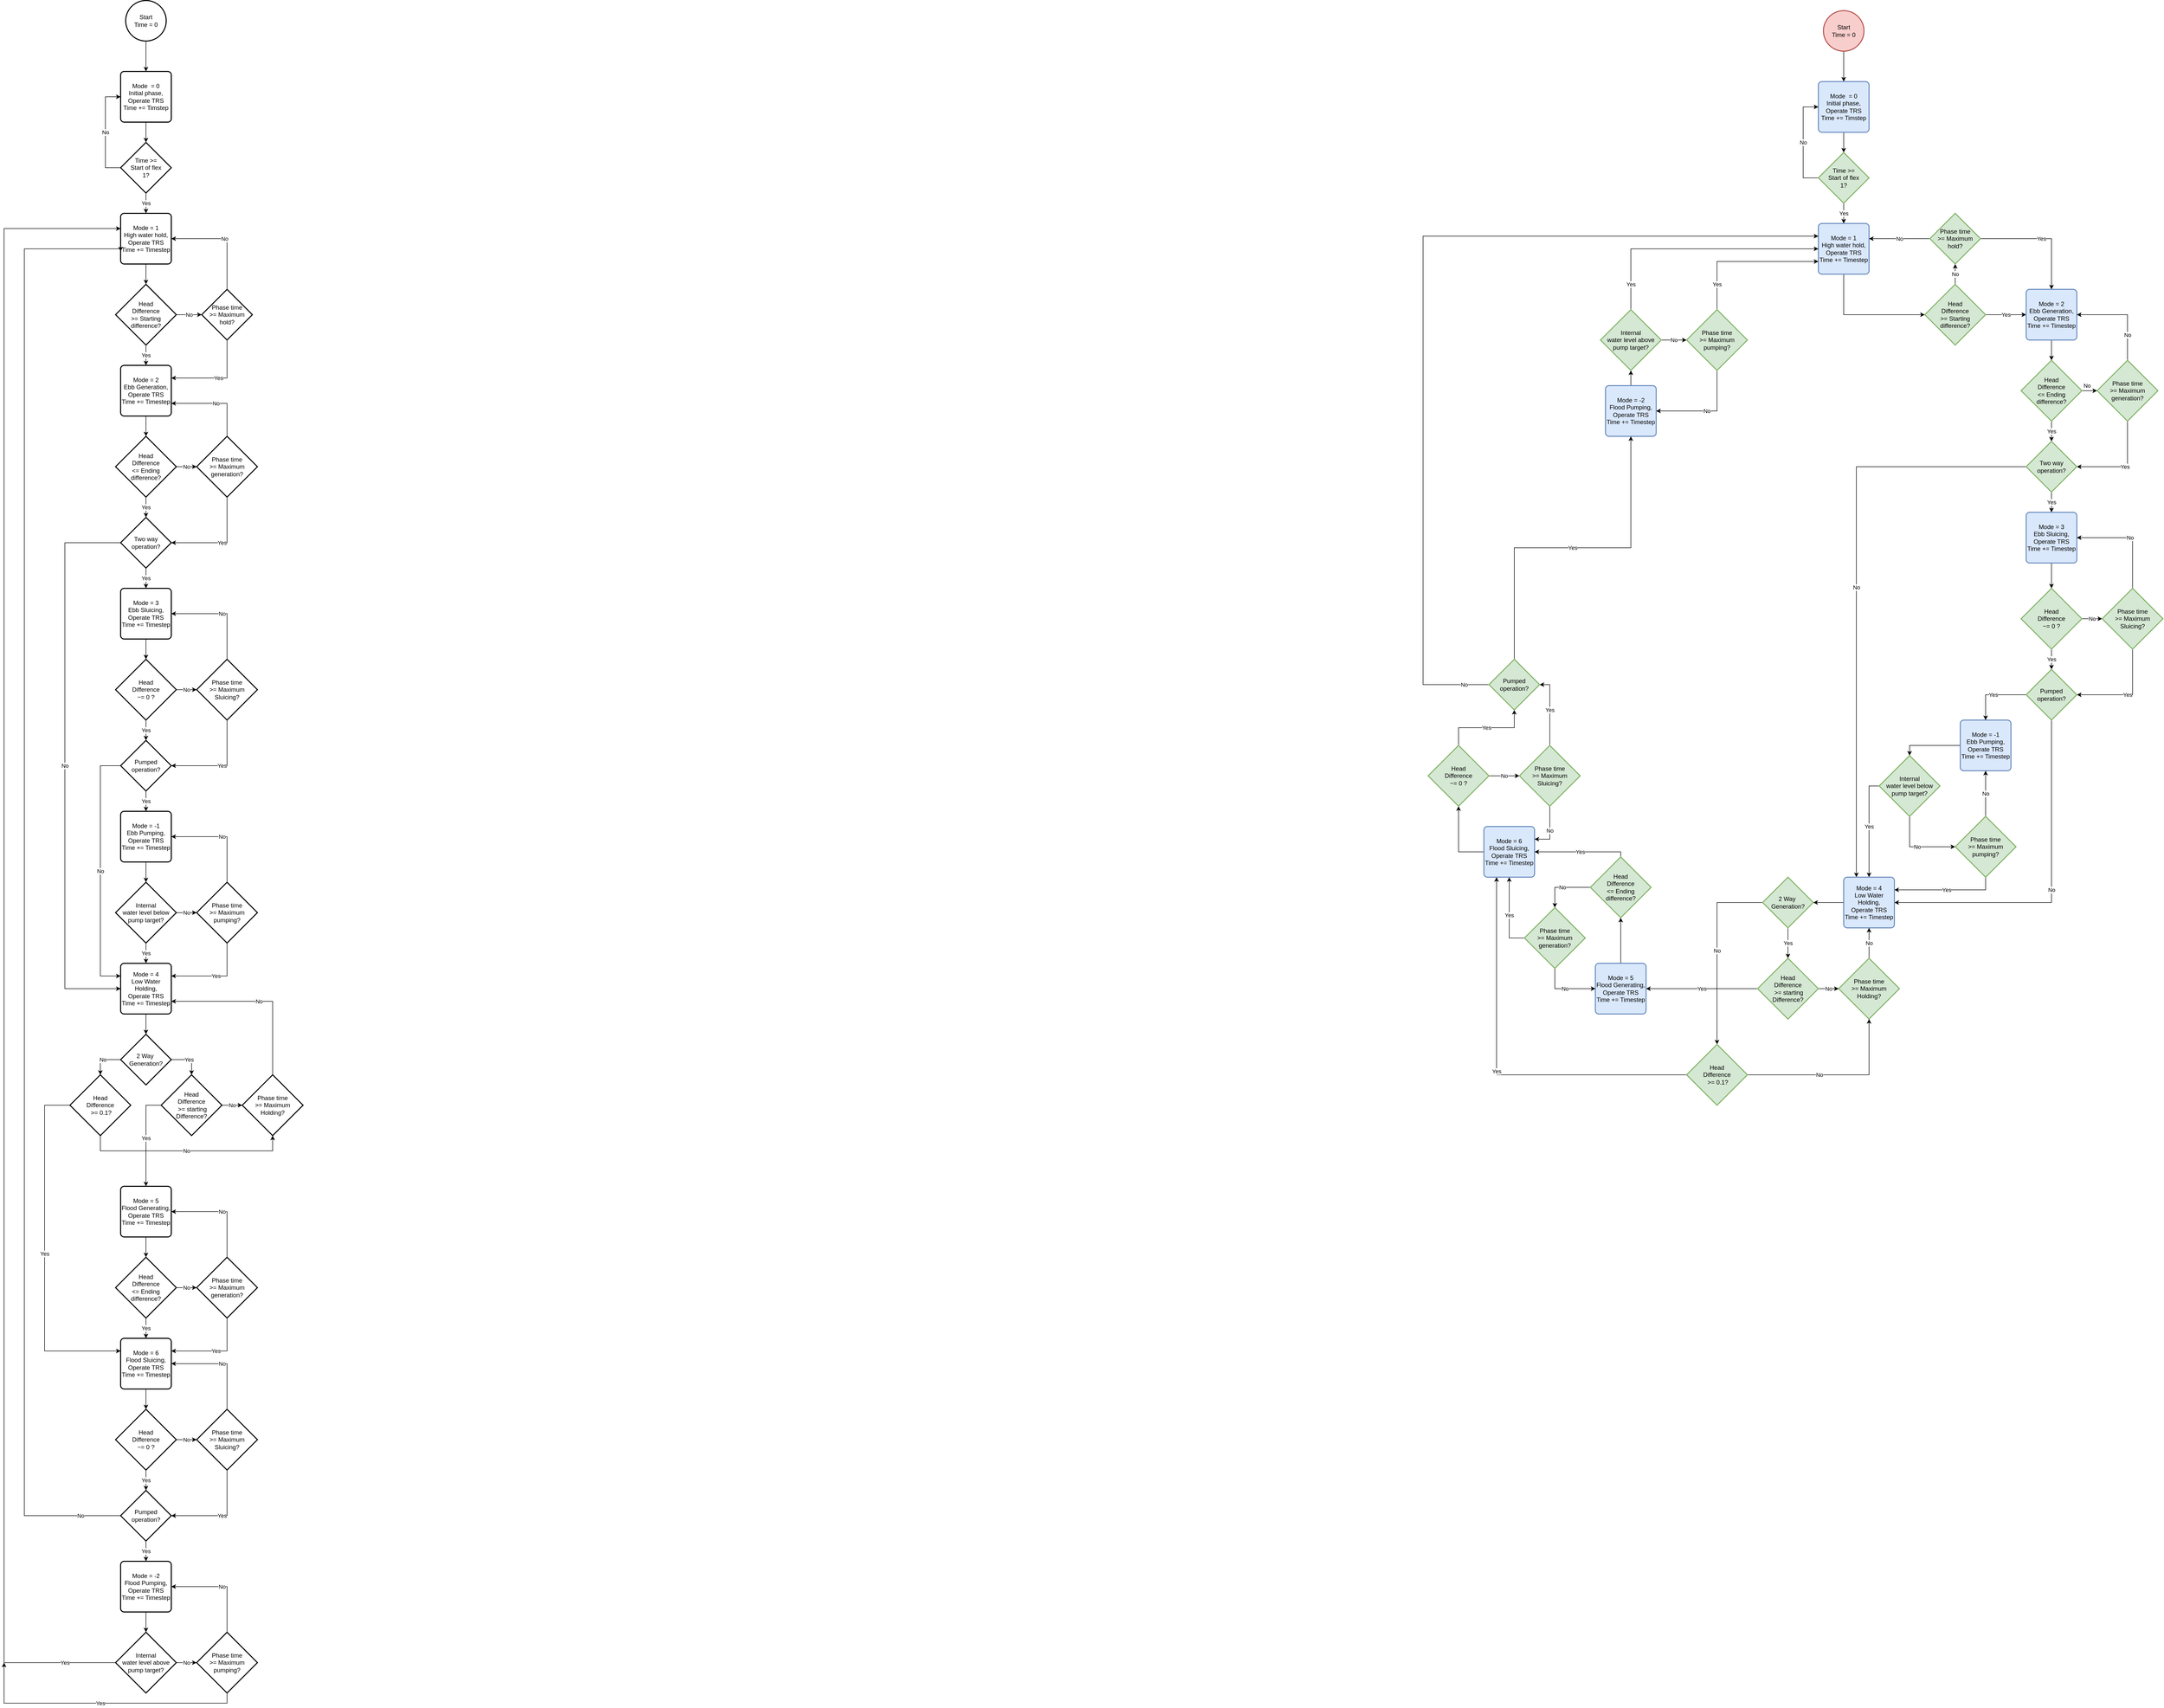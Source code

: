 <mxfile version="19.0.3" type="device" pages="3"><diagram id="mEO51y7JeAoTRT1dAeu5" name="New-Mode"><mxGraphModel dx="5140" dy="2883" grid="1" gridSize="10" guides="1" tooltips="1" connect="1" arrows="1" fold="1" page="0" pageScale="1" pageWidth="827" pageHeight="1169" math="0" shadow="0"><root><mxCell id="0"/><mxCell id="1" parent="0"/><mxCell id="yr-jwQmL11mwiMGbBW-B-3" style="edgeStyle=orthogonalEdgeStyle;rounded=0;orthogonalLoop=1;jettySize=auto;html=1;entryX=0.5;entryY=0;entryDx=0;entryDy=0;" parent="1" source="yr-jwQmL11mwiMGbBW-B-1" target="yr-jwQmL11mwiMGbBW-B-2" edge="1"><mxGeometry relative="1" as="geometry"/></mxCell><mxCell id="yr-jwQmL11mwiMGbBW-B-1" value="Start&lt;br&gt;Time = 0" style="strokeWidth=2;html=1;shape=mxgraph.flowchart.start_2;whiteSpace=wrap;" parent="1" vertex="1"><mxGeometry x="120" y="40" width="80" height="80" as="geometry"/></mxCell><mxCell id="yr-jwQmL11mwiMGbBW-B-5" style="edgeStyle=orthogonalEdgeStyle;rounded=0;orthogonalLoop=1;jettySize=auto;html=1;" parent="1" source="yr-jwQmL11mwiMGbBW-B-2" target="yr-jwQmL11mwiMGbBW-B-4" edge="1"><mxGeometry relative="1" as="geometry"/></mxCell><mxCell id="yr-jwQmL11mwiMGbBW-B-2" value="Mode &amp;nbsp;= 0&lt;br&gt;Initial phase,&lt;br&gt;Operate TRS&lt;br&gt;Time += Timstep" style="rounded=1;whiteSpace=wrap;html=1;absoluteArcSize=1;arcSize=14;strokeWidth=2;" parent="1" vertex="1"><mxGeometry x="110" y="180" width="100" height="100" as="geometry"/></mxCell><mxCell id="yr-jwQmL11mwiMGbBW-B-6" value="No" style="edgeStyle=orthogonalEdgeStyle;rounded=0;orthogonalLoop=1;jettySize=auto;html=1;exitX=0;exitY=0.5;exitDx=0;exitDy=0;exitPerimeter=0;entryX=0;entryY=0.5;entryDx=0;entryDy=0;" parent="1" source="yr-jwQmL11mwiMGbBW-B-4" target="yr-jwQmL11mwiMGbBW-B-2" edge="1"><mxGeometry relative="1" as="geometry"><Array as="points"><mxPoint x="80" y="370"/><mxPoint x="80" y="230"/></Array></mxGeometry></mxCell><mxCell id="yr-jwQmL11mwiMGbBW-B-8" value="Yes" style="edgeStyle=orthogonalEdgeStyle;rounded=0;orthogonalLoop=1;jettySize=auto;html=1;entryX=0.5;entryY=0;entryDx=0;entryDy=0;" parent="1" source="yr-jwQmL11mwiMGbBW-B-4" target="yr-jwQmL11mwiMGbBW-B-7" edge="1"><mxGeometry relative="1" as="geometry"/></mxCell><mxCell id="yr-jwQmL11mwiMGbBW-B-4" value="Time &amp;gt;=&lt;br&gt;Start of flex&lt;br&gt;1?" style="strokeWidth=2;html=1;shape=mxgraph.flowchart.decision;whiteSpace=wrap;" parent="1" vertex="1"><mxGeometry x="110" y="320" width="100" height="100" as="geometry"/></mxCell><mxCell id="yr-jwQmL11mwiMGbBW-B-11" style="edgeStyle=orthogonalEdgeStyle;rounded=0;orthogonalLoop=1;jettySize=auto;html=1;entryX=0.5;entryY=0;entryDx=0;entryDy=0;entryPerimeter=0;" parent="1" source="yr-jwQmL11mwiMGbBW-B-7" target="yr-jwQmL11mwiMGbBW-B-9" edge="1"><mxGeometry relative="1" as="geometry"/></mxCell><mxCell id="yr-jwQmL11mwiMGbBW-B-7" value="Mode = 1&lt;br&gt;High water hold,&lt;br&gt;Operate TRS&lt;br&gt;Time += Timestep" style="rounded=1;whiteSpace=wrap;html=1;absoluteArcSize=1;arcSize=14;strokeWidth=2;" parent="1" vertex="1"><mxGeometry x="110" y="460" width="100" height="100" as="geometry"/></mxCell><mxCell id="yr-jwQmL11mwiMGbBW-B-12" value="No" style="edgeStyle=orthogonalEdgeStyle;rounded=0;orthogonalLoop=1;jettySize=auto;html=1;entryX=0;entryY=0.5;entryDx=0;entryDy=0;entryPerimeter=0;" parent="1" source="yr-jwQmL11mwiMGbBW-B-9" target="yr-jwQmL11mwiMGbBW-B-10" edge="1"><mxGeometry relative="1" as="geometry"/></mxCell><mxCell id="yr-jwQmL11mwiMGbBW-B-15" value="Yes" style="edgeStyle=orthogonalEdgeStyle;rounded=0;orthogonalLoop=1;jettySize=auto;html=1;entryX=0.5;entryY=0;entryDx=0;entryDy=0;" parent="1" source="yr-jwQmL11mwiMGbBW-B-9" target="yr-jwQmL11mwiMGbBW-B-14" edge="1"><mxGeometry relative="1" as="geometry"/></mxCell><mxCell id="yr-jwQmL11mwiMGbBW-B-9" value="Head&lt;br&gt;Difference&lt;br&gt;&amp;gt;= Starting&lt;br&gt;difference?&lt;br&gt;" style="strokeWidth=2;html=1;shape=mxgraph.flowchart.decision;whiteSpace=wrap;" parent="1" vertex="1"><mxGeometry x="100" y="600" width="120" height="120" as="geometry"/></mxCell><mxCell id="yr-jwQmL11mwiMGbBW-B-13" value="No" style="edgeStyle=orthogonalEdgeStyle;rounded=0;orthogonalLoop=1;jettySize=auto;html=1;entryX=1;entryY=0.5;entryDx=0;entryDy=0;" parent="1" source="yr-jwQmL11mwiMGbBW-B-10" target="yr-jwQmL11mwiMGbBW-B-7" edge="1"><mxGeometry relative="1" as="geometry"><Array as="points"><mxPoint x="320" y="510"/></Array></mxGeometry></mxCell><mxCell id="yr-jwQmL11mwiMGbBW-B-19" value="Yes" style="edgeStyle=orthogonalEdgeStyle;rounded=0;orthogonalLoop=1;jettySize=auto;html=1;entryX=1;entryY=0.25;entryDx=0;entryDy=0;" parent="1" source="yr-jwQmL11mwiMGbBW-B-10" target="yr-jwQmL11mwiMGbBW-B-14" edge="1"><mxGeometry relative="1" as="geometry"><Array as="points"><mxPoint x="320" y="785"/></Array></mxGeometry></mxCell><mxCell id="yr-jwQmL11mwiMGbBW-B-10" value="Phase time&lt;br&gt;&amp;gt;= Maximum&lt;br&gt;hold?" style="strokeWidth=2;html=1;shape=mxgraph.flowchart.decision;whiteSpace=wrap;" parent="1" vertex="1"><mxGeometry x="270" y="610" width="100" height="100" as="geometry"/></mxCell><mxCell id="yr-jwQmL11mwiMGbBW-B-22" style="edgeStyle=orthogonalEdgeStyle;rounded=0;orthogonalLoop=1;jettySize=auto;html=1;" parent="1" source="yr-jwQmL11mwiMGbBW-B-14" target="yr-jwQmL11mwiMGbBW-B-17" edge="1"><mxGeometry relative="1" as="geometry"/></mxCell><mxCell id="yr-jwQmL11mwiMGbBW-B-14" value="Mode = 2&lt;br&gt;Ebb Generation,&lt;br&gt;Operate TRS&lt;br&gt;Time += Timestep" style="rounded=1;whiteSpace=wrap;html=1;absoluteArcSize=1;arcSize=14;strokeWidth=2;" parent="1" vertex="1"><mxGeometry x="110" y="760" width="100" height="100" as="geometry"/></mxCell><mxCell id="yr-jwQmL11mwiMGbBW-B-21" value="No" style="edgeStyle=orthogonalEdgeStyle;rounded=0;orthogonalLoop=1;jettySize=auto;html=1;" parent="1" source="yr-jwQmL11mwiMGbBW-B-17" target="yr-jwQmL11mwiMGbBW-B-18" edge="1"><mxGeometry relative="1" as="geometry"/></mxCell><mxCell id="yr-jwQmL11mwiMGbBW-B-33" value="Yes" style="edgeStyle=orthogonalEdgeStyle;rounded=0;orthogonalLoop=1;jettySize=auto;html=1;" parent="1" source="yr-jwQmL11mwiMGbBW-B-17" target="yr-jwQmL11mwiMGbBW-B-32" edge="1"><mxGeometry relative="1" as="geometry"/></mxCell><mxCell id="yr-jwQmL11mwiMGbBW-B-17" value="Head&lt;br&gt;Difference&lt;br&gt;&amp;lt;= Ending&lt;br&gt;difference?" style="strokeWidth=2;html=1;shape=mxgraph.flowchart.decision;whiteSpace=wrap;" parent="1" vertex="1"><mxGeometry x="100" y="900" width="120" height="120" as="geometry"/></mxCell><mxCell id="yr-jwQmL11mwiMGbBW-B-20" value="No" style="edgeStyle=orthogonalEdgeStyle;rounded=0;orthogonalLoop=1;jettySize=auto;html=1;entryX=1;entryY=0.75;entryDx=0;entryDy=0;" parent="1" source="yr-jwQmL11mwiMGbBW-B-18" target="yr-jwQmL11mwiMGbBW-B-14" edge="1"><mxGeometry relative="1" as="geometry"><Array as="points"><mxPoint x="320" y="835"/></Array></mxGeometry></mxCell><mxCell id="yr-jwQmL11mwiMGbBW-B-34" value="Yes" style="edgeStyle=orthogonalEdgeStyle;rounded=0;orthogonalLoop=1;jettySize=auto;html=1;entryX=1;entryY=0.5;entryDx=0;entryDy=0;entryPerimeter=0;" parent="1" source="yr-jwQmL11mwiMGbBW-B-18" target="yr-jwQmL11mwiMGbBW-B-32" edge="1"><mxGeometry relative="1" as="geometry"><Array as="points"><mxPoint x="320" y="1110"/></Array></mxGeometry></mxCell><mxCell id="yr-jwQmL11mwiMGbBW-B-18" value="Phase time&lt;br&gt;&amp;gt;= Maximum&lt;br&gt;generation?" style="strokeWidth=2;html=1;shape=mxgraph.flowchart.decision;whiteSpace=wrap;" parent="1" vertex="1"><mxGeometry x="260" y="900" width="120" height="120" as="geometry"/></mxCell><mxCell id="yr-jwQmL11mwiMGbBW-B-36" value="Yes" style="edgeStyle=orthogonalEdgeStyle;rounded=0;orthogonalLoop=1;jettySize=auto;html=1;" parent="1" source="yr-jwQmL11mwiMGbBW-B-32" target="yr-jwQmL11mwiMGbBW-B-35" edge="1"><mxGeometry relative="1" as="geometry"/></mxCell><mxCell id="yr-jwQmL11mwiMGbBW-B-62" value="No" style="edgeStyle=orthogonalEdgeStyle;rounded=0;orthogonalLoop=1;jettySize=auto;html=1;entryX=0;entryY=0.5;entryDx=0;entryDy=0;" parent="1" source="yr-jwQmL11mwiMGbBW-B-32" target="yr-jwQmL11mwiMGbBW-B-57" edge="1"><mxGeometry relative="1" as="geometry"><Array as="points"><mxPoint y="1110"/><mxPoint y="1990"/></Array></mxGeometry></mxCell><mxCell id="yr-jwQmL11mwiMGbBW-B-32" value="Two way operation?" style="strokeWidth=2;html=1;shape=mxgraph.flowchart.decision;whiteSpace=wrap;" parent="1" vertex="1"><mxGeometry x="110" y="1060" width="100" height="100" as="geometry"/></mxCell><mxCell id="yr-jwQmL11mwiMGbBW-B-44" style="edgeStyle=orthogonalEdgeStyle;rounded=0;orthogonalLoop=1;jettySize=auto;html=1;entryX=0.5;entryY=0;entryDx=0;entryDy=0;entryPerimeter=0;" parent="1" source="yr-jwQmL11mwiMGbBW-B-35" target="yr-jwQmL11mwiMGbBW-B-41" edge="1"><mxGeometry relative="1" as="geometry"/></mxCell><mxCell id="yr-jwQmL11mwiMGbBW-B-35" value="Mode = 3&lt;br&gt;Ebb Sluicing,&lt;br&gt;Operate TRS&lt;br&gt;Time += Timestep" style="rounded=1;whiteSpace=wrap;html=1;absoluteArcSize=1;arcSize=14;strokeWidth=2;" parent="1" vertex="1"><mxGeometry x="110" y="1200" width="100" height="100" as="geometry"/></mxCell><mxCell id="yr-jwQmL11mwiMGbBW-B-43" value="No" style="edgeStyle=orthogonalEdgeStyle;rounded=0;orthogonalLoop=1;jettySize=auto;html=1;" parent="1" source="yr-jwQmL11mwiMGbBW-B-41" target="yr-jwQmL11mwiMGbBW-B-42" edge="1"><mxGeometry relative="1" as="geometry"/></mxCell><mxCell id="yr-jwQmL11mwiMGbBW-B-54" value="Yes" style="edgeStyle=orthogonalEdgeStyle;rounded=0;orthogonalLoop=1;jettySize=auto;html=1;" parent="1" source="yr-jwQmL11mwiMGbBW-B-41" target="yr-jwQmL11mwiMGbBW-B-53" edge="1"><mxGeometry relative="1" as="geometry"/></mxCell><mxCell id="yr-jwQmL11mwiMGbBW-B-41" value="Head&lt;br&gt;Difference&lt;br&gt;~= 0 ?" style="strokeWidth=2;html=1;shape=mxgraph.flowchart.decision;whiteSpace=wrap;" parent="1" vertex="1"><mxGeometry x="100" y="1340" width="120" height="120" as="geometry"/></mxCell><mxCell id="yr-jwQmL11mwiMGbBW-B-45" value="No" style="edgeStyle=orthogonalEdgeStyle;rounded=0;orthogonalLoop=1;jettySize=auto;html=1;entryX=1;entryY=0.5;entryDx=0;entryDy=0;" parent="1" source="yr-jwQmL11mwiMGbBW-B-42" target="yr-jwQmL11mwiMGbBW-B-35" edge="1"><mxGeometry relative="1" as="geometry"><Array as="points"><mxPoint x="320" y="1250"/></Array></mxGeometry></mxCell><mxCell id="yr-jwQmL11mwiMGbBW-B-55" value="Yes" style="edgeStyle=orthogonalEdgeStyle;rounded=0;orthogonalLoop=1;jettySize=auto;html=1;entryX=1;entryY=0.5;entryDx=0;entryDy=0;entryPerimeter=0;" parent="1" source="yr-jwQmL11mwiMGbBW-B-42" target="yr-jwQmL11mwiMGbBW-B-53" edge="1"><mxGeometry relative="1" as="geometry"><Array as="points"><mxPoint x="320" y="1550"/></Array></mxGeometry></mxCell><mxCell id="yr-jwQmL11mwiMGbBW-B-42" value="Phase time&lt;br&gt;&amp;gt;= Maximum&lt;br&gt;Sluicing?" style="strokeWidth=2;html=1;shape=mxgraph.flowchart.decision;whiteSpace=wrap;" parent="1" vertex="1"><mxGeometry x="260" y="1340" width="120" height="120" as="geometry"/></mxCell><mxCell id="yr-jwQmL11mwiMGbBW-B-46" style="edgeStyle=orthogonalEdgeStyle;rounded=0;orthogonalLoop=1;jettySize=auto;html=1;entryX=0.5;entryY=0;entryDx=0;entryDy=0;entryPerimeter=0;" parent="1" source="yr-jwQmL11mwiMGbBW-B-47" target="yr-jwQmL11mwiMGbBW-B-49" edge="1"><mxGeometry relative="1" as="geometry"/></mxCell><mxCell id="yr-jwQmL11mwiMGbBW-B-47" value="Mode = -1&lt;br&gt;Ebb Pumping,&lt;br&gt;Operate TRS&lt;br&gt;Time += Timestep" style="rounded=1;whiteSpace=wrap;html=1;absoluteArcSize=1;arcSize=14;strokeWidth=2;" parent="1" vertex="1"><mxGeometry x="110" y="1640" width="100" height="100" as="geometry"/></mxCell><mxCell id="yr-jwQmL11mwiMGbBW-B-48" value="No" style="edgeStyle=orthogonalEdgeStyle;rounded=0;orthogonalLoop=1;jettySize=auto;html=1;" parent="1" source="yr-jwQmL11mwiMGbBW-B-49" target="yr-jwQmL11mwiMGbBW-B-51" edge="1"><mxGeometry relative="1" as="geometry"/></mxCell><mxCell id="yr-jwQmL11mwiMGbBW-B-58" value="Yes" style="edgeStyle=orthogonalEdgeStyle;rounded=0;orthogonalLoop=1;jettySize=auto;html=1;entryX=0.5;entryY=0;entryDx=0;entryDy=0;" parent="1" source="yr-jwQmL11mwiMGbBW-B-49" target="yr-jwQmL11mwiMGbBW-B-57" edge="1"><mxGeometry relative="1" as="geometry"/></mxCell><mxCell id="yr-jwQmL11mwiMGbBW-B-49" value="Internal &lt;br&gt;water level below pump target?" style="strokeWidth=2;html=1;shape=mxgraph.flowchart.decision;whiteSpace=wrap;" parent="1" vertex="1"><mxGeometry x="100" y="1780" width="120" height="120" as="geometry"/></mxCell><mxCell id="yr-jwQmL11mwiMGbBW-B-50" value="No" style="edgeStyle=orthogonalEdgeStyle;rounded=0;orthogonalLoop=1;jettySize=auto;html=1;entryX=1;entryY=0.5;entryDx=0;entryDy=0;" parent="1" source="yr-jwQmL11mwiMGbBW-B-51" target="yr-jwQmL11mwiMGbBW-B-47" edge="1"><mxGeometry relative="1" as="geometry"><Array as="points"><mxPoint x="320" y="1690"/></Array></mxGeometry></mxCell><mxCell id="yr-jwQmL11mwiMGbBW-B-59" value="Yes" style="edgeStyle=orthogonalEdgeStyle;rounded=0;orthogonalLoop=1;jettySize=auto;html=1;entryX=1;entryY=0.25;entryDx=0;entryDy=0;" parent="1" source="yr-jwQmL11mwiMGbBW-B-51" target="yr-jwQmL11mwiMGbBW-B-57" edge="1"><mxGeometry relative="1" as="geometry"><Array as="points"><mxPoint x="320" y="1965"/></Array></mxGeometry></mxCell><mxCell id="yr-jwQmL11mwiMGbBW-B-51" value="Phase time&lt;br&gt;&amp;gt;= Maximum&lt;br&gt;pumping?" style="strokeWidth=2;html=1;shape=mxgraph.flowchart.decision;whiteSpace=wrap;" parent="1" vertex="1"><mxGeometry x="260" y="1780" width="120" height="120" as="geometry"/></mxCell><mxCell id="yr-jwQmL11mwiMGbBW-B-56" value="Yes" style="edgeStyle=orthogonalEdgeStyle;rounded=0;orthogonalLoop=1;jettySize=auto;html=1;entryX=0.5;entryY=0;entryDx=0;entryDy=0;" parent="1" source="yr-jwQmL11mwiMGbBW-B-53" target="yr-jwQmL11mwiMGbBW-B-47" edge="1"><mxGeometry relative="1" as="geometry"/></mxCell><mxCell id="yr-jwQmL11mwiMGbBW-B-60" value="No" style="edgeStyle=orthogonalEdgeStyle;rounded=0;orthogonalLoop=1;jettySize=auto;html=1;entryX=0;entryY=0.25;entryDx=0;entryDy=0;" parent="1" source="yr-jwQmL11mwiMGbBW-B-53" target="yr-jwQmL11mwiMGbBW-B-57" edge="1"><mxGeometry relative="1" as="geometry"><Array as="points"><mxPoint x="70" y="1550"/><mxPoint x="70" y="1965"/></Array></mxGeometry></mxCell><mxCell id="yr-jwQmL11mwiMGbBW-B-53" value="Pumped operation?" style="strokeWidth=2;html=1;shape=mxgraph.flowchart.decision;whiteSpace=wrap;" parent="1" vertex="1"><mxGeometry x="110" y="1500" width="100" height="100" as="geometry"/></mxCell><mxCell id="yr-jwQmL11mwiMGbBW-B-67" style="edgeStyle=orthogonalEdgeStyle;rounded=0;orthogonalLoop=1;jettySize=auto;html=1;entryX=0.5;entryY=0;entryDx=0;entryDy=0;entryPerimeter=0;" parent="1" source="yr-jwQmL11mwiMGbBW-B-57" target="yr-jwQmL11mwiMGbBW-B-63" edge="1"><mxGeometry relative="1" as="geometry"/></mxCell><mxCell id="yr-jwQmL11mwiMGbBW-B-57" value="Mode = 4&lt;br&gt;Low Water Holding,&lt;br&gt;Operate TRS&lt;br&gt;Time += Timestep" style="rounded=1;whiteSpace=wrap;html=1;absoluteArcSize=1;arcSize=14;strokeWidth=2;" parent="1" vertex="1"><mxGeometry x="110" y="1940" width="100" height="100" as="geometry"/></mxCell><mxCell id="yr-jwQmL11mwiMGbBW-B-74" value="Yes" style="edgeStyle=orthogonalEdgeStyle;rounded=0;orthogonalLoop=1;jettySize=auto;html=1;entryX=0.5;entryY=0;entryDx=0;entryDy=0;entryPerimeter=0;" parent="1" source="yr-jwQmL11mwiMGbBW-B-63" target="yr-jwQmL11mwiMGbBW-B-66" edge="1"><mxGeometry relative="1" as="geometry"><Array as="points"><mxPoint x="250" y="2130"/></Array></mxGeometry></mxCell><mxCell id="yr-jwQmL11mwiMGbBW-B-75" value="No" style="edgeStyle=orthogonalEdgeStyle;rounded=0;orthogonalLoop=1;jettySize=auto;html=1;entryX=0.5;entryY=0;entryDx=0;entryDy=0;entryPerimeter=0;" parent="1" source="yr-jwQmL11mwiMGbBW-B-63" target="yr-jwQmL11mwiMGbBW-B-71" edge="1"><mxGeometry relative="1" as="geometry"><Array as="points"><mxPoint x="70" y="2130"/></Array></mxGeometry></mxCell><mxCell id="yr-jwQmL11mwiMGbBW-B-63" value="2 Way&amp;nbsp;&lt;br&gt;Generation?" style="strokeWidth=2;html=1;shape=mxgraph.flowchart.decision;whiteSpace=wrap;" parent="1" vertex="1"><mxGeometry x="110" y="2080" width="100" height="100" as="geometry"/></mxCell><mxCell id="yr-jwQmL11mwiMGbBW-B-70" value="No" style="edgeStyle=orthogonalEdgeStyle;rounded=0;orthogonalLoop=1;jettySize=auto;html=1;entryX=1;entryY=0.75;entryDx=0;entryDy=0;" parent="1" source="yr-jwQmL11mwiMGbBW-B-65" target="yr-jwQmL11mwiMGbBW-B-57" edge="1"><mxGeometry relative="1" as="geometry"><Array as="points"><mxPoint x="410" y="2015"/></Array></mxGeometry></mxCell><mxCell id="yr-jwQmL11mwiMGbBW-B-65" value="Phase time&lt;br&gt;&amp;gt;= Maximum&lt;br&gt;Holding?" style="strokeWidth=2;html=1;shape=mxgraph.flowchart.decision;whiteSpace=wrap;" parent="1" vertex="1"><mxGeometry x="350" y="2160" width="120" height="120" as="geometry"/></mxCell><mxCell id="yr-jwQmL11mwiMGbBW-B-69" value="No" style="edgeStyle=orthogonalEdgeStyle;rounded=0;orthogonalLoop=1;jettySize=auto;html=1;" parent="1" source="yr-jwQmL11mwiMGbBW-B-66" target="yr-jwQmL11mwiMGbBW-B-65" edge="1"><mxGeometry relative="1" as="geometry"/></mxCell><mxCell id="yr-jwQmL11mwiMGbBW-B-79" value="Yes" style="edgeStyle=orthogonalEdgeStyle;rounded=0;orthogonalLoop=1;jettySize=auto;html=1;" parent="1" source="yr-jwQmL11mwiMGbBW-B-66" target="yr-jwQmL11mwiMGbBW-B-78" edge="1"><mxGeometry relative="1" as="geometry"><Array as="points"><mxPoint x="160" y="2220"/></Array></mxGeometry></mxCell><mxCell id="yr-jwQmL11mwiMGbBW-B-66" value="Head &lt;br&gt;Difference&lt;br&gt;&amp;nbsp;&amp;gt;= starting Difference?" style="strokeWidth=2;html=1;shape=mxgraph.flowchart.decision;whiteSpace=wrap;" parent="1" vertex="1"><mxGeometry x="190" y="2160" width="120" height="120" as="geometry"/></mxCell><mxCell id="yr-jwQmL11mwiMGbBW-B-77" value="No" style="edgeStyle=orthogonalEdgeStyle;rounded=0;orthogonalLoop=1;jettySize=auto;html=1;entryX=0.5;entryY=1;entryDx=0;entryDy=0;entryPerimeter=0;" parent="1" source="yr-jwQmL11mwiMGbBW-B-71" target="yr-jwQmL11mwiMGbBW-B-65" edge="1"><mxGeometry relative="1" as="geometry"><mxPoint x="70" y="2320" as="targetPoint"/><Array as="points"><mxPoint x="70" y="2310"/><mxPoint x="410" y="2310"/></Array><mxPoint as="offset"/></mxGeometry></mxCell><mxCell id="yr-jwQmL11mwiMGbBW-B-96" value="Yes" style="edgeStyle=orthogonalEdgeStyle;rounded=0;orthogonalLoop=1;jettySize=auto;html=1;entryX=0;entryY=0.25;entryDx=0;entryDy=0;" parent="1" source="yr-jwQmL11mwiMGbBW-B-71" target="yr-jwQmL11mwiMGbBW-B-86" edge="1"><mxGeometry relative="1" as="geometry"><Array as="points"><mxPoint x="-40" y="2220"/><mxPoint x="-40" y="2705"/></Array></mxGeometry></mxCell><mxCell id="yr-jwQmL11mwiMGbBW-B-71" value="Head &lt;br&gt;Difference&lt;br&gt;&amp;nbsp;&amp;gt;= 0.1?" style="strokeWidth=2;html=1;shape=mxgraph.flowchart.decision;whiteSpace=wrap;" parent="1" vertex="1"><mxGeometry x="10" y="2160" width="120" height="120" as="geometry"/></mxCell><mxCell id="yr-jwQmL11mwiMGbBW-B-83" style="edgeStyle=orthogonalEdgeStyle;rounded=0;orthogonalLoop=1;jettySize=auto;html=1;entryX=0.5;entryY=0;entryDx=0;entryDy=0;entryPerimeter=0;" parent="1" source="yr-jwQmL11mwiMGbBW-B-78" target="yr-jwQmL11mwiMGbBW-B-81" edge="1"><mxGeometry relative="1" as="geometry"/></mxCell><mxCell id="yr-jwQmL11mwiMGbBW-B-78" value="Mode = 5&lt;br&gt;Flood Generating,&lt;br&gt;Operate TRS&lt;br&gt;Time += Timestep" style="rounded=1;whiteSpace=wrap;html=1;absoluteArcSize=1;arcSize=14;strokeWidth=2;" parent="1" vertex="1"><mxGeometry x="110" y="2380" width="100" height="100" as="geometry"/></mxCell><mxCell id="yr-jwQmL11mwiMGbBW-B-80" value="No" style="edgeStyle=orthogonalEdgeStyle;rounded=0;orthogonalLoop=1;jettySize=auto;html=1;" parent="1" source="yr-jwQmL11mwiMGbBW-B-81" target="yr-jwQmL11mwiMGbBW-B-82" edge="1"><mxGeometry relative="1" as="geometry"/></mxCell><mxCell id="yr-jwQmL11mwiMGbBW-B-94" value="Yes" style="edgeStyle=orthogonalEdgeStyle;rounded=0;orthogonalLoop=1;jettySize=auto;html=1;entryX=0.5;entryY=0;entryDx=0;entryDy=0;" parent="1" source="yr-jwQmL11mwiMGbBW-B-81" target="yr-jwQmL11mwiMGbBW-B-86" edge="1"><mxGeometry relative="1" as="geometry"/></mxCell><mxCell id="yr-jwQmL11mwiMGbBW-B-81" value="Head&lt;br&gt;Difference&lt;br&gt;&amp;lt;= Ending&lt;br&gt;difference?" style="strokeWidth=2;html=1;shape=mxgraph.flowchart.decision;whiteSpace=wrap;" parent="1" vertex="1"><mxGeometry x="100" y="2520" width="120" height="120" as="geometry"/></mxCell><mxCell id="yr-jwQmL11mwiMGbBW-B-84" value="No" style="edgeStyle=orthogonalEdgeStyle;rounded=0;orthogonalLoop=1;jettySize=auto;html=1;entryX=1;entryY=0.5;entryDx=0;entryDy=0;" parent="1" source="yr-jwQmL11mwiMGbBW-B-82" target="yr-jwQmL11mwiMGbBW-B-78" edge="1"><mxGeometry relative="1" as="geometry"><Array as="points"><mxPoint x="320" y="2430"/></Array></mxGeometry></mxCell><mxCell id="yr-jwQmL11mwiMGbBW-B-95" value="Yes" style="edgeStyle=orthogonalEdgeStyle;rounded=0;orthogonalLoop=1;jettySize=auto;html=1;entryX=1;entryY=0.25;entryDx=0;entryDy=0;" parent="1" source="yr-jwQmL11mwiMGbBW-B-82" target="yr-jwQmL11mwiMGbBW-B-86" edge="1"><mxGeometry relative="1" as="geometry"><Array as="points"><mxPoint x="320" y="2705"/></Array></mxGeometry></mxCell><mxCell id="yr-jwQmL11mwiMGbBW-B-82" value="Phase time&lt;br&gt;&amp;gt;= Maximum&lt;br&gt;generation?" style="strokeWidth=2;html=1;shape=mxgraph.flowchart.decision;whiteSpace=wrap;" parent="1" vertex="1"><mxGeometry x="260" y="2520" width="120" height="120" as="geometry"/></mxCell><mxCell id="yr-jwQmL11mwiMGbBW-B-85" style="edgeStyle=orthogonalEdgeStyle;rounded=0;orthogonalLoop=1;jettySize=auto;html=1;entryX=0.5;entryY=0;entryDx=0;entryDy=0;entryPerimeter=0;" parent="1" source="yr-jwQmL11mwiMGbBW-B-86" target="yr-jwQmL11mwiMGbBW-B-89" edge="1"><mxGeometry relative="1" as="geometry"/></mxCell><mxCell id="yr-jwQmL11mwiMGbBW-B-86" value="Mode = 6&lt;br&gt;Flood Sluicing,&lt;br&gt;Operate TRS&lt;br&gt;Time += Timestep" style="rounded=1;whiteSpace=wrap;html=1;absoluteArcSize=1;arcSize=14;strokeWidth=2;" parent="1" vertex="1"><mxGeometry x="110" y="2680" width="100" height="100" as="geometry"/></mxCell><mxCell id="yr-jwQmL11mwiMGbBW-B-87" value="No" style="edgeStyle=orthogonalEdgeStyle;rounded=0;orthogonalLoop=1;jettySize=auto;html=1;" parent="1" source="yr-jwQmL11mwiMGbBW-B-89" target="yr-jwQmL11mwiMGbBW-B-92" edge="1"><mxGeometry relative="1" as="geometry"/></mxCell><mxCell id="yr-jwQmL11mwiMGbBW-B-88" value="Yes" style="edgeStyle=orthogonalEdgeStyle;rounded=0;orthogonalLoop=1;jettySize=auto;html=1;" parent="1" source="yr-jwQmL11mwiMGbBW-B-89" target="yr-jwQmL11mwiMGbBW-B-93" edge="1"><mxGeometry relative="1" as="geometry"/></mxCell><mxCell id="yr-jwQmL11mwiMGbBW-B-89" value="Head&lt;br&gt;Difference&lt;br&gt;~= 0 ?" style="strokeWidth=2;html=1;shape=mxgraph.flowchart.decision;whiteSpace=wrap;" parent="1" vertex="1"><mxGeometry x="100" y="2820" width="120" height="120" as="geometry"/></mxCell><mxCell id="yr-jwQmL11mwiMGbBW-B-90" value="No" style="edgeStyle=orthogonalEdgeStyle;rounded=0;orthogonalLoop=1;jettySize=auto;html=1;entryX=1;entryY=0.5;entryDx=0;entryDy=0;" parent="1" source="yr-jwQmL11mwiMGbBW-B-92" target="yr-jwQmL11mwiMGbBW-B-86" edge="1"><mxGeometry relative="1" as="geometry"><Array as="points"><mxPoint x="320" y="2730"/></Array></mxGeometry></mxCell><mxCell id="yr-jwQmL11mwiMGbBW-B-91" value="Yes" style="edgeStyle=orthogonalEdgeStyle;rounded=0;orthogonalLoop=1;jettySize=auto;html=1;entryX=1;entryY=0.5;entryDx=0;entryDy=0;entryPerimeter=0;" parent="1" source="yr-jwQmL11mwiMGbBW-B-92" target="yr-jwQmL11mwiMGbBW-B-93" edge="1"><mxGeometry relative="1" as="geometry"><Array as="points"><mxPoint x="320" y="3030"/></Array></mxGeometry></mxCell><mxCell id="yr-jwQmL11mwiMGbBW-B-92" value="Phase time&lt;br&gt;&amp;gt;= Maximum&lt;br&gt;Sluicing?" style="strokeWidth=2;html=1;shape=mxgraph.flowchart.decision;whiteSpace=wrap;" parent="1" vertex="1"><mxGeometry x="260" y="2820" width="120" height="120" as="geometry"/></mxCell><mxCell id="yr-jwQmL11mwiMGbBW-B-103" value="Yes" style="edgeStyle=orthogonalEdgeStyle;rounded=0;orthogonalLoop=1;jettySize=auto;html=1;entryX=0.5;entryY=0;entryDx=0;entryDy=0;" parent="1" source="yr-jwQmL11mwiMGbBW-B-93" target="yr-jwQmL11mwiMGbBW-B-98" edge="1"><mxGeometry relative="1" as="geometry"/></mxCell><mxCell id="yr-jwQmL11mwiMGbBW-B-105" value="No" style="edgeStyle=orthogonalEdgeStyle;rounded=0;orthogonalLoop=1;jettySize=auto;html=1;entryX=0;entryY=0.75;entryDx=0;entryDy=0;" parent="1" source="yr-jwQmL11mwiMGbBW-B-93" target="yr-jwQmL11mwiMGbBW-B-7" edge="1"><mxGeometry x="-0.945" relative="1" as="geometry"><mxPoint x="-30" y="840" as="targetPoint"/><Array as="points"><mxPoint x="-80" y="3030"/><mxPoint x="-80" y="530"/></Array><mxPoint as="offset"/></mxGeometry></mxCell><mxCell id="yr-jwQmL11mwiMGbBW-B-93" value="Pumped operation?" style="strokeWidth=2;html=1;shape=mxgraph.flowchart.decision;whiteSpace=wrap;" parent="1" vertex="1"><mxGeometry x="110" y="2980" width="100" height="100" as="geometry"/></mxCell><mxCell id="yr-jwQmL11mwiMGbBW-B-97" style="edgeStyle=orthogonalEdgeStyle;rounded=0;orthogonalLoop=1;jettySize=auto;html=1;entryX=0.5;entryY=0;entryDx=0;entryDy=0;entryPerimeter=0;" parent="1" source="yr-jwQmL11mwiMGbBW-B-98" target="yr-jwQmL11mwiMGbBW-B-100" edge="1"><mxGeometry relative="1" as="geometry"/></mxCell><mxCell id="yr-jwQmL11mwiMGbBW-B-98" value="Mode = -2&lt;br&gt;Flood Pumping,&lt;br&gt;Operate TRS&lt;br&gt;Time += Timestep" style="rounded=1;whiteSpace=wrap;html=1;absoluteArcSize=1;arcSize=14;strokeWidth=2;" parent="1" vertex="1"><mxGeometry x="110" y="3120" width="100" height="100" as="geometry"/></mxCell><mxCell id="yr-jwQmL11mwiMGbBW-B-99" value="No" style="edgeStyle=orthogonalEdgeStyle;rounded=0;orthogonalLoop=1;jettySize=auto;html=1;" parent="1" source="yr-jwQmL11mwiMGbBW-B-100" target="yr-jwQmL11mwiMGbBW-B-102" edge="1"><mxGeometry relative="1" as="geometry"/></mxCell><mxCell id="yr-jwQmL11mwiMGbBW-B-106" value="Yes" style="edgeStyle=orthogonalEdgeStyle;rounded=0;orthogonalLoop=1;jettySize=auto;html=1;" parent="1" source="yr-jwQmL11mwiMGbBW-B-100" target="yr-jwQmL11mwiMGbBW-B-7" edge="1"><mxGeometry x="-0.939" relative="1" as="geometry"><Array as="points"><mxPoint x="-120" y="3320"/><mxPoint x="-120" y="490"/></Array><mxPoint as="offset"/></mxGeometry></mxCell><mxCell id="yr-jwQmL11mwiMGbBW-B-100" value="Internal &lt;br&gt;water level above pump target?" style="strokeWidth=2;html=1;shape=mxgraph.flowchart.decision;whiteSpace=wrap;" parent="1" vertex="1"><mxGeometry x="100" y="3260" width="120" height="120" as="geometry"/></mxCell><mxCell id="yr-jwQmL11mwiMGbBW-B-101" value="No" style="edgeStyle=orthogonalEdgeStyle;rounded=0;orthogonalLoop=1;jettySize=auto;html=1;entryX=1;entryY=0.5;entryDx=0;entryDy=0;" parent="1" source="yr-jwQmL11mwiMGbBW-B-102" target="yr-jwQmL11mwiMGbBW-B-98" edge="1"><mxGeometry relative="1" as="geometry"><Array as="points"><mxPoint x="320" y="3170"/></Array></mxGeometry></mxCell><mxCell id="yr-jwQmL11mwiMGbBW-B-107" value="Yes" style="edgeStyle=orthogonalEdgeStyle;rounded=0;orthogonalLoop=1;jettySize=auto;html=1;" parent="1" source="yr-jwQmL11mwiMGbBW-B-102" edge="1"><mxGeometry relative="1" as="geometry"><mxPoint x="-120" y="3320" as="targetPoint"/><Array as="points"><mxPoint x="320" y="3400"/><mxPoint x="-120" y="3400"/></Array></mxGeometry></mxCell><mxCell id="yr-jwQmL11mwiMGbBW-B-102" value="Phase time&lt;br&gt;&amp;gt;= Maximum&lt;br&gt;pumping?" style="strokeWidth=2;html=1;shape=mxgraph.flowchart.decision;whiteSpace=wrap;" parent="1" vertex="1"><mxGeometry x="260" y="3260" width="120" height="120" as="geometry"/></mxCell><mxCell id="CannZw-2Ab5fP-aalDzH-1" style="edgeStyle=orthogonalEdgeStyle;rounded=0;orthogonalLoop=1;jettySize=auto;html=1;entryX=0.5;entryY=0;entryDx=0;entryDy=0;" parent="1" source="CannZw-2Ab5fP-aalDzH-2" target="CannZw-2Ab5fP-aalDzH-4" edge="1"><mxGeometry relative="1" as="geometry"/></mxCell><mxCell id="CannZw-2Ab5fP-aalDzH-2" value="Start&lt;br&gt;Time = 0" style="strokeWidth=2;html=1;shape=mxgraph.flowchart.start_2;whiteSpace=wrap;fillColor=#f8cecc;strokeColor=#b85450;" parent="1" vertex="1"><mxGeometry x="3470" y="60" width="80" height="80" as="geometry"/></mxCell><mxCell id="CannZw-2Ab5fP-aalDzH-3" style="edgeStyle=orthogonalEdgeStyle;rounded=0;orthogonalLoop=1;jettySize=auto;html=1;" parent="1" source="CannZw-2Ab5fP-aalDzH-4" target="CannZw-2Ab5fP-aalDzH-7" edge="1"><mxGeometry relative="1" as="geometry"/></mxCell><mxCell id="CannZw-2Ab5fP-aalDzH-4" value="Mode &amp;nbsp;= 0&lt;br&gt;Initial phase,&lt;br&gt;Operate TRS&lt;br&gt;Time += Timstep" style="rounded=1;whiteSpace=wrap;html=1;absoluteArcSize=1;arcSize=14;strokeWidth=2;fillColor=#dae8fc;strokeColor=#6c8ebf;" parent="1" vertex="1"><mxGeometry x="3460" y="200" width="100" height="100" as="geometry"/></mxCell><mxCell id="CannZw-2Ab5fP-aalDzH-5" value="No" style="edgeStyle=orthogonalEdgeStyle;rounded=0;orthogonalLoop=1;jettySize=auto;html=1;exitX=0;exitY=0.5;exitDx=0;exitDy=0;exitPerimeter=0;entryX=0;entryY=0.5;entryDx=0;entryDy=0;" parent="1" source="CannZw-2Ab5fP-aalDzH-7" target="CannZw-2Ab5fP-aalDzH-4" edge="1"><mxGeometry relative="1" as="geometry"><Array as="points"><mxPoint x="3430" y="390"/><mxPoint x="3430" y="250"/></Array></mxGeometry></mxCell><mxCell id="CannZw-2Ab5fP-aalDzH-6" value="Yes" style="edgeStyle=orthogonalEdgeStyle;rounded=0;orthogonalLoop=1;jettySize=auto;html=1;entryX=0.5;entryY=0;entryDx=0;entryDy=0;" parent="1" source="CannZw-2Ab5fP-aalDzH-7" target="CannZw-2Ab5fP-aalDzH-9" edge="1"><mxGeometry relative="1" as="geometry"/></mxCell><mxCell id="CannZw-2Ab5fP-aalDzH-7" value="Time &amp;gt;=&lt;br&gt;Start of flex&lt;br&gt;1?" style="strokeWidth=2;html=1;shape=mxgraph.flowchart.decision;whiteSpace=wrap;fillColor=#d5e8d4;strokeColor=#82b366;" parent="1" vertex="1"><mxGeometry x="3460" y="340" width="100" height="100" as="geometry"/></mxCell><mxCell id="CannZw-2Ab5fP-aalDzH-8" style="edgeStyle=orthogonalEdgeStyle;rounded=0;orthogonalLoop=1;jettySize=auto;html=1;entryX=0;entryY=0.5;entryDx=0;entryDy=0;entryPerimeter=0;exitX=0.5;exitY=1;exitDx=0;exitDy=0;" parent="1" source="CannZw-2Ab5fP-aalDzH-9" target="CannZw-2Ab5fP-aalDzH-12" edge="1"><mxGeometry relative="1" as="geometry"><Array as="points"><mxPoint x="3510" y="660"/></Array></mxGeometry></mxCell><mxCell id="CannZw-2Ab5fP-aalDzH-9" value="Mode = 1&lt;br&gt;High water hold,&lt;br&gt;Operate TRS&lt;br&gt;Time += Timestep" style="rounded=1;whiteSpace=wrap;html=1;absoluteArcSize=1;arcSize=14;strokeWidth=2;fillColor=#dae8fc;strokeColor=#6c8ebf;" parent="1" vertex="1"><mxGeometry x="3460" y="480" width="100" height="100" as="geometry"/></mxCell><mxCell id="CannZw-2Ab5fP-aalDzH-10" value="No" style="edgeStyle=orthogonalEdgeStyle;rounded=0;orthogonalLoop=1;jettySize=auto;html=1;entryX=0.5;entryY=1;entryDx=0;entryDy=0;entryPerimeter=0;exitX=0.5;exitY=0;exitDx=0;exitDy=0;exitPerimeter=0;" parent="1" source="CannZw-2Ab5fP-aalDzH-12" target="CannZw-2Ab5fP-aalDzH-15" edge="1"><mxGeometry relative="1" as="geometry"/></mxCell><mxCell id="CannZw-2Ab5fP-aalDzH-11" value="Yes" style="edgeStyle=orthogonalEdgeStyle;rounded=0;orthogonalLoop=1;jettySize=auto;html=1;entryX=0;entryY=0.5;entryDx=0;entryDy=0;" parent="1" source="CannZw-2Ab5fP-aalDzH-12" target="CannZw-2Ab5fP-aalDzH-17" edge="1"><mxGeometry relative="1" as="geometry"/></mxCell><mxCell id="CannZw-2Ab5fP-aalDzH-12" value="Head&lt;br&gt;Difference&lt;br&gt;&amp;gt;= Starting&lt;br&gt;difference?&lt;br&gt;" style="strokeWidth=2;html=1;shape=mxgraph.flowchart.decision;whiteSpace=wrap;fillColor=#d5e8d4;strokeColor=#82b366;" parent="1" vertex="1"><mxGeometry x="3670" y="600" width="120" height="120" as="geometry"/></mxCell><mxCell id="CannZw-2Ab5fP-aalDzH-13" value="No" style="edgeStyle=orthogonalEdgeStyle;rounded=0;orthogonalLoop=1;jettySize=auto;html=1;" parent="1" source="CannZw-2Ab5fP-aalDzH-15" edge="1"><mxGeometry relative="1" as="geometry"><Array as="points"><mxPoint x="3670" y="510"/><mxPoint x="3560" y="510"/></Array><mxPoint x="3560" y="510" as="targetPoint"/></mxGeometry></mxCell><mxCell id="CannZw-2Ab5fP-aalDzH-14" value="Yes" style="edgeStyle=orthogonalEdgeStyle;rounded=0;orthogonalLoop=1;jettySize=auto;html=1;entryX=0.5;entryY=0;entryDx=0;entryDy=0;exitX=1;exitY=0.5;exitDx=0;exitDy=0;exitPerimeter=0;" parent="1" source="CannZw-2Ab5fP-aalDzH-15" target="CannZw-2Ab5fP-aalDzH-17" edge="1"><mxGeometry relative="1" as="geometry"><Array as="points"><mxPoint x="3920" y="510"/></Array></mxGeometry></mxCell><mxCell id="CannZw-2Ab5fP-aalDzH-15" value="Phase time&lt;br&gt;&amp;gt;= Maximum&lt;br&gt;hold?" style="strokeWidth=2;html=1;shape=mxgraph.flowchart.decision;whiteSpace=wrap;fillColor=#d5e8d4;strokeColor=#82b366;" parent="1" vertex="1"><mxGeometry x="3680" y="460" width="100" height="100" as="geometry"/></mxCell><mxCell id="CannZw-2Ab5fP-aalDzH-16" style="edgeStyle=orthogonalEdgeStyle;rounded=0;orthogonalLoop=1;jettySize=auto;html=1;exitX=0.5;exitY=1;exitDx=0;exitDy=0;" parent="1" source="CannZw-2Ab5fP-aalDzH-17" target="CannZw-2Ab5fP-aalDzH-20" edge="1"><mxGeometry relative="1" as="geometry"/></mxCell><mxCell id="CannZw-2Ab5fP-aalDzH-17" value="Mode = 2&lt;br&gt;Ebb Generation,&lt;br&gt;Operate TRS&lt;br&gt;Time += Timestep" style="rounded=1;whiteSpace=wrap;html=1;absoluteArcSize=1;arcSize=14;strokeWidth=2;fillColor=#dae8fc;strokeColor=#6c8ebf;" parent="1" vertex="1"><mxGeometry x="3870" y="610" width="100" height="100" as="geometry"/></mxCell><mxCell id="CannZw-2Ab5fP-aalDzH-18" value="No" style="edgeStyle=orthogonalEdgeStyle;rounded=0;orthogonalLoop=1;jettySize=auto;html=1;" parent="1" source="CannZw-2Ab5fP-aalDzH-20" target="CannZw-2Ab5fP-aalDzH-23" edge="1"><mxGeometry x="-0.333" y="10" relative="1" as="geometry"><Array as="points"><mxPoint x="3990" y="810"/><mxPoint x="3990" y="810"/></Array><mxPoint as="offset"/></mxGeometry></mxCell><mxCell id="CannZw-2Ab5fP-aalDzH-19" value="Yes" style="edgeStyle=orthogonalEdgeStyle;rounded=0;orthogonalLoop=1;jettySize=auto;html=1;exitX=0.5;exitY=1;exitDx=0;exitDy=0;exitPerimeter=0;" parent="1" source="CannZw-2Ab5fP-aalDzH-20" target="CannZw-2Ab5fP-aalDzH-26" edge="1"><mxGeometry relative="1" as="geometry"/></mxCell><mxCell id="CannZw-2Ab5fP-aalDzH-20" value="Head&lt;br&gt;Difference&lt;br&gt;&amp;lt;= Ending&lt;br&gt;difference?" style="strokeWidth=2;html=1;shape=mxgraph.flowchart.decision;whiteSpace=wrap;fillColor=#d5e8d4;strokeColor=#82b366;" parent="1" vertex="1"><mxGeometry x="3860" y="750" width="120" height="120" as="geometry"/></mxCell><mxCell id="CannZw-2Ab5fP-aalDzH-21" value="No" style="edgeStyle=orthogonalEdgeStyle;rounded=0;orthogonalLoop=1;jettySize=auto;html=1;entryX=1;entryY=0.5;entryDx=0;entryDy=0;exitX=0.5;exitY=0;exitDx=0;exitDy=0;exitPerimeter=0;" parent="1" source="CannZw-2Ab5fP-aalDzH-23" target="CannZw-2Ab5fP-aalDzH-17" edge="1"><mxGeometry x="-0.474" relative="1" as="geometry"><Array as="points"><mxPoint x="4070" y="660"/></Array><mxPoint as="offset"/></mxGeometry></mxCell><mxCell id="CannZw-2Ab5fP-aalDzH-22" value="Yes" style="edgeStyle=orthogonalEdgeStyle;rounded=0;orthogonalLoop=1;jettySize=auto;html=1;entryX=1;entryY=0.5;entryDx=0;entryDy=0;entryPerimeter=0;" parent="1" source="CannZw-2Ab5fP-aalDzH-23" target="CannZw-2Ab5fP-aalDzH-26" edge="1"><mxGeometry relative="1" as="geometry"><Array as="points"><mxPoint x="4070" y="960"/></Array></mxGeometry></mxCell><mxCell id="CannZw-2Ab5fP-aalDzH-23" value="Phase time&lt;br&gt;&amp;gt;= Maximum&lt;br&gt;generation?" style="strokeWidth=2;html=1;shape=mxgraph.flowchart.decision;whiteSpace=wrap;fillColor=#d5e8d4;strokeColor=#82b366;" parent="1" vertex="1"><mxGeometry x="4010" y="750" width="120" height="120" as="geometry"/></mxCell><mxCell id="CannZw-2Ab5fP-aalDzH-24" value="Yes" style="edgeStyle=orthogonalEdgeStyle;rounded=0;orthogonalLoop=1;jettySize=auto;html=1;exitX=0.5;exitY=1;exitDx=0;exitDy=0;exitPerimeter=0;" parent="1" source="CannZw-2Ab5fP-aalDzH-26" target="CannZw-2Ab5fP-aalDzH-28" edge="1"><mxGeometry relative="1" as="geometry"/></mxCell><mxCell id="CannZw-2Ab5fP-aalDzH-25" value="No" style="edgeStyle=orthogonalEdgeStyle;rounded=0;orthogonalLoop=1;jettySize=auto;html=1;entryX=0.25;entryY=0;entryDx=0;entryDy=0;exitX=0;exitY=0.5;exitDx=0;exitDy=0;exitPerimeter=0;" parent="1" source="CannZw-2Ab5fP-aalDzH-26" target="CannZw-2Ab5fP-aalDzH-47" edge="1"><mxGeometry relative="1" as="geometry"><Array as="points"><mxPoint x="3535" y="960"/></Array></mxGeometry></mxCell><mxCell id="CannZw-2Ab5fP-aalDzH-26" value="Two way operation?" style="strokeWidth=2;html=1;shape=mxgraph.flowchart.decision;whiteSpace=wrap;fillColor=#d5e8d4;strokeColor=#82b366;" parent="1" vertex="1"><mxGeometry x="3870" y="910" width="100" height="100" as="geometry"/></mxCell><mxCell id="CannZw-2Ab5fP-aalDzH-27" style="edgeStyle=orthogonalEdgeStyle;rounded=0;orthogonalLoop=1;jettySize=auto;html=1;entryX=0.5;entryY=0;entryDx=0;entryDy=0;entryPerimeter=0;" parent="1" source="CannZw-2Ab5fP-aalDzH-28" target="CannZw-2Ab5fP-aalDzH-31" edge="1"><mxGeometry relative="1" as="geometry"/></mxCell><mxCell id="CannZw-2Ab5fP-aalDzH-28" value="Mode = 3&lt;br&gt;Ebb Sluicing,&lt;br&gt;Operate TRS&lt;br&gt;Time += Timestep" style="rounded=1;whiteSpace=wrap;html=1;absoluteArcSize=1;arcSize=14;strokeWidth=2;fillColor=#dae8fc;strokeColor=#6c8ebf;" parent="1" vertex="1"><mxGeometry x="3870" y="1050" width="100" height="100" as="geometry"/></mxCell><mxCell id="CannZw-2Ab5fP-aalDzH-29" value="No" style="edgeStyle=orthogonalEdgeStyle;rounded=0;orthogonalLoop=1;jettySize=auto;html=1;" parent="1" source="CannZw-2Ab5fP-aalDzH-31" target="CannZw-2Ab5fP-aalDzH-34" edge="1"><mxGeometry relative="1" as="geometry"/></mxCell><mxCell id="CannZw-2Ab5fP-aalDzH-30" value="Yes" style="edgeStyle=orthogonalEdgeStyle;rounded=0;orthogonalLoop=1;jettySize=auto;html=1;" parent="1" source="CannZw-2Ab5fP-aalDzH-31" target="CannZw-2Ab5fP-aalDzH-45" edge="1"><mxGeometry relative="1" as="geometry"/></mxCell><mxCell id="CannZw-2Ab5fP-aalDzH-31" value="Head&lt;br&gt;Difference&lt;br&gt;~= 0 ?" style="strokeWidth=2;html=1;shape=mxgraph.flowchart.decision;whiteSpace=wrap;fillColor=#d5e8d4;strokeColor=#82b366;" parent="1" vertex="1"><mxGeometry x="3860" y="1200" width="120" height="120" as="geometry"/></mxCell><mxCell id="CannZw-2Ab5fP-aalDzH-32" value="No" style="edgeStyle=orthogonalEdgeStyle;rounded=0;orthogonalLoop=1;jettySize=auto;html=1;entryX=1;entryY=0.5;entryDx=0;entryDy=0;" parent="1" source="CannZw-2Ab5fP-aalDzH-34" target="CannZw-2Ab5fP-aalDzH-28" edge="1"><mxGeometry relative="1" as="geometry"><Array as="points"><mxPoint x="4080" y="1100"/></Array></mxGeometry></mxCell><mxCell id="CannZw-2Ab5fP-aalDzH-33" value="Yes" style="edgeStyle=orthogonalEdgeStyle;rounded=0;orthogonalLoop=1;jettySize=auto;html=1;entryX=1;entryY=0.5;entryDx=0;entryDy=0;entryPerimeter=0;" parent="1" source="CannZw-2Ab5fP-aalDzH-34" target="CannZw-2Ab5fP-aalDzH-45" edge="1"><mxGeometry relative="1" as="geometry"><Array as="points"><mxPoint x="4080" y="1410"/></Array></mxGeometry></mxCell><mxCell id="CannZw-2Ab5fP-aalDzH-34" value="Phase time&lt;br&gt;&amp;gt;= Maximum&lt;br&gt;Sluicing?" style="strokeWidth=2;html=1;shape=mxgraph.flowchart.decision;whiteSpace=wrap;fillColor=#d5e8d4;strokeColor=#82b366;" parent="1" vertex="1"><mxGeometry x="4020" y="1200" width="120" height="120" as="geometry"/></mxCell><mxCell id="CannZw-2Ab5fP-aalDzH-35" style="edgeStyle=orthogonalEdgeStyle;rounded=0;orthogonalLoop=1;jettySize=auto;html=1;entryX=0.5;entryY=0;entryDx=0;entryDy=0;entryPerimeter=0;" parent="1" source="CannZw-2Ab5fP-aalDzH-36" target="CannZw-2Ab5fP-aalDzH-39" edge="1"><mxGeometry relative="1" as="geometry"/></mxCell><mxCell id="CannZw-2Ab5fP-aalDzH-36" value="Mode = -1&lt;br&gt;Ebb Pumping,&lt;br&gt;Operate TRS&lt;br&gt;Time += Timestep" style="rounded=1;whiteSpace=wrap;html=1;absoluteArcSize=1;arcSize=14;strokeWidth=2;fillColor=#dae8fc;strokeColor=#6c8ebf;" parent="1" vertex="1"><mxGeometry x="3740" y="1460" width="100" height="100" as="geometry"/></mxCell><mxCell id="CannZw-2Ab5fP-aalDzH-37" value="No" style="edgeStyle=orthogonalEdgeStyle;rounded=0;orthogonalLoop=1;jettySize=auto;html=1;entryX=0;entryY=0.5;entryDx=0;entryDy=0;entryPerimeter=0;" parent="1" source="CannZw-2Ab5fP-aalDzH-39" target="CannZw-2Ab5fP-aalDzH-42" edge="1"><mxGeometry relative="1" as="geometry"><Array as="points"><mxPoint x="3640" y="1710"/></Array></mxGeometry></mxCell><mxCell id="CannZw-2Ab5fP-aalDzH-38" value="Yes" style="edgeStyle=orthogonalEdgeStyle;rounded=0;orthogonalLoop=1;jettySize=auto;html=1;entryX=0.5;entryY=0;entryDx=0;entryDy=0;" parent="1" source="CannZw-2Ab5fP-aalDzH-39" target="CannZw-2Ab5fP-aalDzH-47" edge="1"><mxGeometry relative="1" as="geometry"><Array as="points"><mxPoint x="3560" y="1590"/></Array></mxGeometry></mxCell><mxCell id="CannZw-2Ab5fP-aalDzH-39" value="Internal &lt;br&gt;water level below pump target?" style="strokeWidth=2;html=1;shape=mxgraph.flowchart.decision;whiteSpace=wrap;fillColor=#d5e8d4;strokeColor=#82b366;" parent="1" vertex="1"><mxGeometry x="3580" y="1530" width="120" height="120" as="geometry"/></mxCell><mxCell id="CannZw-2Ab5fP-aalDzH-40" value="No" style="edgeStyle=orthogonalEdgeStyle;rounded=0;orthogonalLoop=1;jettySize=auto;html=1;entryX=0.5;entryY=1;entryDx=0;entryDy=0;" parent="1" source="CannZw-2Ab5fP-aalDzH-42" target="CannZw-2Ab5fP-aalDzH-36" edge="1"><mxGeometry relative="1" as="geometry"><Array as="points"><mxPoint x="3790" y="1750"/></Array></mxGeometry></mxCell><mxCell id="CannZw-2Ab5fP-aalDzH-41" value="Yes" style="edgeStyle=orthogonalEdgeStyle;rounded=0;orthogonalLoop=1;jettySize=auto;html=1;entryX=1;entryY=0.25;entryDx=0;entryDy=0;exitX=0.5;exitY=1;exitDx=0;exitDy=0;exitPerimeter=0;" parent="1" source="CannZw-2Ab5fP-aalDzH-42" target="CannZw-2Ab5fP-aalDzH-47" edge="1"><mxGeometry relative="1" as="geometry"><Array as="points"><mxPoint x="3790" y="1795"/></Array></mxGeometry></mxCell><mxCell id="CannZw-2Ab5fP-aalDzH-42" value="Phase time&lt;br&gt;&amp;gt;= Maximum&lt;br&gt;pumping?" style="strokeWidth=2;html=1;shape=mxgraph.flowchart.decision;whiteSpace=wrap;fillColor=#d5e8d4;strokeColor=#82b366;" parent="1" vertex="1"><mxGeometry x="3730" y="1650" width="120" height="120" as="geometry"/></mxCell><mxCell id="CannZw-2Ab5fP-aalDzH-43" value="Yes" style="edgeStyle=orthogonalEdgeStyle;rounded=0;orthogonalLoop=1;jettySize=auto;html=1;entryX=0.5;entryY=0;entryDx=0;entryDy=0;" parent="1" source="CannZw-2Ab5fP-aalDzH-45" target="CannZw-2Ab5fP-aalDzH-36" edge="1"><mxGeometry relative="1" as="geometry"/></mxCell><mxCell id="CannZw-2Ab5fP-aalDzH-44" value="No" style="edgeStyle=orthogonalEdgeStyle;rounded=0;orthogonalLoop=1;jettySize=auto;html=1;entryX=1;entryY=0.5;entryDx=0;entryDy=0;" parent="1" source="CannZw-2Ab5fP-aalDzH-45" target="CannZw-2Ab5fP-aalDzH-47" edge="1"><mxGeometry relative="1" as="geometry"><Array as="points"><mxPoint x="3920" y="1820"/></Array></mxGeometry></mxCell><mxCell id="CannZw-2Ab5fP-aalDzH-45" value="Pumped operation?" style="strokeWidth=2;html=1;shape=mxgraph.flowchart.decision;whiteSpace=wrap;fillColor=#d5e8d4;strokeColor=#82b366;" parent="1" vertex="1"><mxGeometry x="3870" y="1360" width="100" height="100" as="geometry"/></mxCell><mxCell id="CannZw-2Ab5fP-aalDzH-46" style="edgeStyle=orthogonalEdgeStyle;rounded=0;orthogonalLoop=1;jettySize=auto;html=1;entryX=1;entryY=0.5;entryDx=0;entryDy=0;entryPerimeter=0;" parent="1" source="CannZw-2Ab5fP-aalDzH-47" target="CannZw-2Ab5fP-aalDzH-50" edge="1"><mxGeometry relative="1" as="geometry"/></mxCell><mxCell id="CannZw-2Ab5fP-aalDzH-47" value="Mode = 4&lt;br&gt;Low Water Holding,&lt;br&gt;Operate TRS&lt;br&gt;Time += Timestep" style="rounded=1;whiteSpace=wrap;html=1;absoluteArcSize=1;arcSize=14;strokeWidth=2;fillColor=#dae8fc;strokeColor=#6c8ebf;" parent="1" vertex="1"><mxGeometry x="3510" y="1770" width="100" height="100" as="geometry"/></mxCell><mxCell id="CannZw-2Ab5fP-aalDzH-48" value="Yes" style="edgeStyle=orthogonalEdgeStyle;rounded=0;orthogonalLoop=1;jettySize=auto;html=1;entryX=0.5;entryY=0;entryDx=0;entryDy=0;entryPerimeter=0;exitX=0.5;exitY=1;exitDx=0;exitDy=0;exitPerimeter=0;" parent="1" source="CannZw-2Ab5fP-aalDzH-50" target="CannZw-2Ab5fP-aalDzH-55" edge="1"><mxGeometry relative="1" as="geometry"><Array as="points"><mxPoint x="3400" y="1890"/><mxPoint x="3400" y="1890"/></Array></mxGeometry></mxCell><mxCell id="CannZw-2Ab5fP-aalDzH-49" value="No" style="edgeStyle=orthogonalEdgeStyle;rounded=0;orthogonalLoop=1;jettySize=auto;html=1;entryX=0.5;entryY=0;entryDx=0;entryDy=0;entryPerimeter=0;exitX=0;exitY=0.5;exitDx=0;exitDy=0;exitPerimeter=0;" parent="1" source="CannZw-2Ab5fP-aalDzH-50" target="CannZw-2Ab5fP-aalDzH-58" edge="1"><mxGeometry relative="1" as="geometry"><Array as="points"><mxPoint x="3260" y="1820"/></Array></mxGeometry></mxCell><mxCell id="CannZw-2Ab5fP-aalDzH-50" value="2 Way&amp;nbsp;&lt;br&gt;Generation?" style="strokeWidth=2;html=1;shape=mxgraph.flowchart.decision;whiteSpace=wrap;fillColor=#d5e8d4;strokeColor=#82b366;" parent="1" vertex="1"><mxGeometry x="3350" y="1770" width="100" height="100" as="geometry"/></mxCell><mxCell id="CannZw-2Ab5fP-aalDzH-51" value="No" style="edgeStyle=orthogonalEdgeStyle;rounded=0;orthogonalLoop=1;jettySize=auto;html=1;entryX=0.5;entryY=1;entryDx=0;entryDy=0;exitX=0.5;exitY=0;exitDx=0;exitDy=0;exitPerimeter=0;" parent="1" source="CannZw-2Ab5fP-aalDzH-52" target="CannZw-2Ab5fP-aalDzH-47" edge="1"><mxGeometry relative="1" as="geometry"><Array as="points"><mxPoint x="3560" y="1920"/><mxPoint x="3560" y="1920"/></Array></mxGeometry></mxCell><mxCell id="CannZw-2Ab5fP-aalDzH-52" value="Phase time&lt;br&gt;&amp;gt;= Maximum&lt;br&gt;Holding?" style="strokeWidth=2;html=1;shape=mxgraph.flowchart.decision;whiteSpace=wrap;fillColor=#d5e8d4;strokeColor=#82b366;" parent="1" vertex="1"><mxGeometry x="3500" y="1930" width="120" height="120" as="geometry"/></mxCell><mxCell id="CannZw-2Ab5fP-aalDzH-53" value="No" style="edgeStyle=orthogonalEdgeStyle;rounded=0;orthogonalLoop=1;jettySize=auto;html=1;" parent="1" source="CannZw-2Ab5fP-aalDzH-55" target="CannZw-2Ab5fP-aalDzH-52" edge="1"><mxGeometry relative="1" as="geometry"/></mxCell><mxCell id="CannZw-2Ab5fP-aalDzH-54" value="Yes" style="edgeStyle=orthogonalEdgeStyle;rounded=0;orthogonalLoop=1;jettySize=auto;html=1;" parent="1" source="CannZw-2Ab5fP-aalDzH-55" target="CannZw-2Ab5fP-aalDzH-60" edge="1"><mxGeometry relative="1" as="geometry"><Array as="points"><mxPoint x="3350" y="1990"/></Array></mxGeometry></mxCell><mxCell id="CannZw-2Ab5fP-aalDzH-55" value="Head &lt;br&gt;Difference&lt;br&gt;&amp;nbsp;&amp;gt;= starting Difference?" style="strokeWidth=2;html=1;shape=mxgraph.flowchart.decision;whiteSpace=wrap;fillColor=#d5e8d4;strokeColor=#82b366;" parent="1" vertex="1"><mxGeometry x="3340" y="1930" width="120" height="120" as="geometry"/></mxCell><mxCell id="CannZw-2Ab5fP-aalDzH-56" value="No" style="edgeStyle=orthogonalEdgeStyle;rounded=0;orthogonalLoop=1;jettySize=auto;html=1;entryX=0.5;entryY=1;entryDx=0;entryDy=0;entryPerimeter=0;exitX=0.718;exitY=0.774;exitDx=0;exitDy=0;exitPerimeter=0;" parent="1" source="CannZw-2Ab5fP-aalDzH-58" target="CannZw-2Ab5fP-aalDzH-52" edge="1"><mxGeometry relative="1" as="geometry"><mxPoint x="3420" y="2340" as="targetPoint"/><Array as="points"><mxPoint x="3286" y="2160"/><mxPoint x="3560" y="2160"/></Array><mxPoint as="offset"/></mxGeometry></mxCell><mxCell id="CannZw-2Ab5fP-aalDzH-57" value="Yes" style="edgeStyle=orthogonalEdgeStyle;rounded=0;orthogonalLoop=1;jettySize=auto;html=1;entryX=0.25;entryY=1;entryDx=0;entryDy=0;exitX=0;exitY=0.5;exitDx=0;exitDy=0;exitPerimeter=0;" parent="1" source="CannZw-2Ab5fP-aalDzH-58" target="CannZw-2Ab5fP-aalDzH-68" edge="1"><mxGeometry relative="1" as="geometry"><Array as="points"><mxPoint x="2825" y="2160"/></Array></mxGeometry></mxCell><mxCell id="CannZw-2Ab5fP-aalDzH-58" value="Head &lt;br&gt;Difference&lt;br&gt;&amp;nbsp;&amp;gt;= 0.1?" style="strokeWidth=2;html=1;shape=mxgraph.flowchart.decision;whiteSpace=wrap;fillColor=#d5e8d4;strokeColor=#82b366;" parent="1" vertex="1"><mxGeometry x="3200" y="2100" width="120" height="120" as="geometry"/></mxCell><mxCell id="CannZw-2Ab5fP-aalDzH-59" style="edgeStyle=orthogonalEdgeStyle;rounded=0;orthogonalLoop=1;jettySize=auto;html=1;entryX=0.5;entryY=1;entryDx=0;entryDy=0;entryPerimeter=0;" parent="1" source="CannZw-2Ab5fP-aalDzH-60" target="CannZw-2Ab5fP-aalDzH-63" edge="1"><mxGeometry relative="1" as="geometry"><Array as="points"><mxPoint x="3070" y="1850"/><mxPoint x="3070" y="1850"/></Array></mxGeometry></mxCell><mxCell id="CannZw-2Ab5fP-aalDzH-60" value="Mode = 5&lt;br&gt;Flood Generating,&lt;br&gt;Operate TRS&lt;br&gt;Time += Timestep" style="rounded=1;whiteSpace=wrap;html=1;absoluteArcSize=1;arcSize=14;strokeWidth=2;fillColor=#dae8fc;strokeColor=#6c8ebf;" parent="1" vertex="1"><mxGeometry x="3020" y="1940" width="100" height="100" as="geometry"/></mxCell><mxCell id="CannZw-2Ab5fP-aalDzH-61" value="No" style="edgeStyle=orthogonalEdgeStyle;rounded=0;orthogonalLoop=1;jettySize=auto;html=1;" parent="1" source="CannZw-2Ab5fP-aalDzH-63" target="CannZw-2Ab5fP-aalDzH-66" edge="1"><mxGeometry relative="1" as="geometry"><Array as="points"><mxPoint x="2940" y="1790"/></Array></mxGeometry></mxCell><mxCell id="CannZw-2Ab5fP-aalDzH-62" value="Yes" style="edgeStyle=orthogonalEdgeStyle;rounded=0;orthogonalLoop=1;jettySize=auto;html=1;entryX=1;entryY=0.5;entryDx=0;entryDy=0;exitX=0.5;exitY=0;exitDx=0;exitDy=0;exitPerimeter=0;" parent="1" source="CannZw-2Ab5fP-aalDzH-63" target="CannZw-2Ab5fP-aalDzH-68" edge="1"><mxGeometry relative="1" as="geometry"><Array as="points"><mxPoint x="3070" y="1720"/></Array></mxGeometry></mxCell><mxCell id="CannZw-2Ab5fP-aalDzH-63" value="Head&lt;br&gt;Difference&lt;br&gt;&amp;lt;= Ending&lt;br&gt;difference?" style="strokeWidth=2;html=1;shape=mxgraph.flowchart.decision;whiteSpace=wrap;fillColor=#d5e8d4;strokeColor=#82b366;" parent="1" vertex="1"><mxGeometry x="3010" y="1730" width="120" height="120" as="geometry"/></mxCell><mxCell id="CannZw-2Ab5fP-aalDzH-64" value="No" style="edgeStyle=orthogonalEdgeStyle;rounded=0;orthogonalLoop=1;jettySize=auto;html=1;entryX=0;entryY=0.5;entryDx=0;entryDy=0;" parent="1" source="CannZw-2Ab5fP-aalDzH-66" target="CannZw-2Ab5fP-aalDzH-60" edge="1"><mxGeometry relative="1" as="geometry"><Array as="points"><mxPoint x="2940" y="1990"/></Array></mxGeometry></mxCell><mxCell id="CannZw-2Ab5fP-aalDzH-65" value="Yes" style="edgeStyle=orthogonalEdgeStyle;rounded=0;orthogonalLoop=1;jettySize=auto;html=1;entryX=0.5;entryY=1;entryDx=0;entryDy=0;exitX=0;exitY=0.5;exitDx=0;exitDy=0;exitPerimeter=0;" parent="1" source="CannZw-2Ab5fP-aalDzH-66" target="CannZw-2Ab5fP-aalDzH-68" edge="1"><mxGeometry relative="1" as="geometry"><Array as="points"><mxPoint x="2850" y="1890"/></Array></mxGeometry></mxCell><mxCell id="CannZw-2Ab5fP-aalDzH-66" value="Phase time&lt;br&gt;&amp;gt;= Maximum&lt;br&gt;generation?" style="strokeWidth=2;html=1;shape=mxgraph.flowchart.decision;whiteSpace=wrap;fillColor=#d5e8d4;strokeColor=#82b366;" parent="1" vertex="1"><mxGeometry x="2880" y="1830" width="120" height="120" as="geometry"/></mxCell><mxCell id="CannZw-2Ab5fP-aalDzH-67" style="edgeStyle=orthogonalEdgeStyle;rounded=0;orthogonalLoop=1;jettySize=auto;html=1;entryX=0.5;entryY=1;entryDx=0;entryDy=0;entryPerimeter=0;exitX=0;exitY=0.5;exitDx=0;exitDy=0;" parent="1" source="CannZw-2Ab5fP-aalDzH-68" target="CannZw-2Ab5fP-aalDzH-71" edge="1"><mxGeometry relative="1" as="geometry"><mxPoint x="2740" y="1860" as="targetPoint"/><Array as="points"><mxPoint x="2750" y="1720"/></Array></mxGeometry></mxCell><mxCell id="CannZw-2Ab5fP-aalDzH-68" value="Mode = 6&lt;br&gt;Flood Sluicing,&lt;br&gt;Operate TRS&lt;br&gt;Time += Timestep" style="rounded=1;whiteSpace=wrap;html=1;absoluteArcSize=1;arcSize=14;strokeWidth=2;fillColor=#dae8fc;strokeColor=#6c8ebf;" parent="1" vertex="1"><mxGeometry x="2800" y="1670" width="100" height="100" as="geometry"/></mxCell><mxCell id="CannZw-2Ab5fP-aalDzH-69" value="No" style="edgeStyle=orthogonalEdgeStyle;rounded=0;orthogonalLoop=1;jettySize=auto;html=1;entryX=0;entryY=0.5;entryDx=0;entryDy=0;entryPerimeter=0;exitX=1;exitY=0.5;exitDx=0;exitDy=0;exitPerimeter=0;" parent="1" source="CannZw-2Ab5fP-aalDzH-71" target="CannZw-2Ab5fP-aalDzH-74" edge="1"><mxGeometry relative="1" as="geometry"><mxPoint x="2760" y="1570" as="sourcePoint"/><Array as="points"/></mxGeometry></mxCell><mxCell id="CannZw-2Ab5fP-aalDzH-70" value="Yes" style="edgeStyle=orthogonalEdgeStyle;rounded=0;orthogonalLoop=1;jettySize=auto;html=1;" parent="1" source="CannZw-2Ab5fP-aalDzH-71" target="CannZw-2Ab5fP-aalDzH-77" edge="1"><mxGeometry relative="1" as="geometry"/></mxCell><mxCell id="CannZw-2Ab5fP-aalDzH-71" value="Head&lt;br&gt;Difference&lt;br&gt;~= 0 ?" style="strokeWidth=2;html=1;shape=mxgraph.flowchart.decision;whiteSpace=wrap;fillColor=#d5e8d4;strokeColor=#82b366;" parent="1" vertex="1"><mxGeometry x="2690" y="1510" width="120" height="120" as="geometry"/></mxCell><mxCell id="CannZw-2Ab5fP-aalDzH-72" value="No" style="edgeStyle=orthogonalEdgeStyle;rounded=0;orthogonalLoop=1;jettySize=auto;html=1;entryX=1;entryY=0.25;entryDx=0;entryDy=0;exitX=0.5;exitY=1;exitDx=0;exitDy=0;exitPerimeter=0;" parent="1" source="CannZw-2Ab5fP-aalDzH-74" target="CannZw-2Ab5fP-aalDzH-68" edge="1"><mxGeometry relative="1" as="geometry"><Array as="points"><mxPoint x="2930" y="1630"/><mxPoint x="2930" y="1695"/></Array><mxPoint x="2840" y="1630" as="sourcePoint"/><mxPoint x="2660" y="1810" as="targetPoint"/></mxGeometry></mxCell><mxCell id="CannZw-2Ab5fP-aalDzH-73" value="Yes" style="edgeStyle=orthogonalEdgeStyle;rounded=0;orthogonalLoop=1;jettySize=auto;html=1;entryX=1;entryY=0.5;entryDx=0;entryDy=0;entryPerimeter=0;exitX=0.5;exitY=0;exitDx=0;exitDy=0;exitPerimeter=0;" parent="1" source="CannZw-2Ab5fP-aalDzH-74" target="CannZw-2Ab5fP-aalDzH-77" edge="1"><mxGeometry relative="1" as="geometry"><Array as="points"><mxPoint x="2930" y="1390"/></Array><mxPoint x="2900" y="1500" as="sourcePoint"/></mxGeometry></mxCell><mxCell id="CannZw-2Ab5fP-aalDzH-74" value="Phase time&lt;br&gt;&amp;gt;= Maximum&lt;br&gt;Sluicing?" style="strokeWidth=2;html=1;shape=mxgraph.flowchart.decision;whiteSpace=wrap;fillColor=#d5e8d4;strokeColor=#82b366;" parent="1" vertex="1"><mxGeometry x="2870" y="1510" width="120" height="120" as="geometry"/></mxCell><mxCell id="CannZw-2Ab5fP-aalDzH-75" value="Yes" style="edgeStyle=orthogonalEdgeStyle;rounded=0;orthogonalLoop=1;jettySize=auto;html=1;entryX=0.5;entryY=1;entryDx=0;entryDy=0;exitX=0.5;exitY=0;exitDx=0;exitDy=0;exitPerimeter=0;" parent="1" source="CannZw-2Ab5fP-aalDzH-77" target="CannZw-2Ab5fP-aalDzH-79" edge="1"><mxGeometry relative="1" as="geometry"><Array as="points"><mxPoint x="2860" y="1120"/><mxPoint x="3090" y="1120"/></Array></mxGeometry></mxCell><mxCell id="CannZw-2Ab5fP-aalDzH-76" value="No" style="edgeStyle=orthogonalEdgeStyle;rounded=0;orthogonalLoop=1;jettySize=auto;html=1;entryX=0;entryY=0.25;entryDx=0;entryDy=0;exitX=0;exitY=0.5;exitDx=0;exitDy=0;exitPerimeter=0;" parent="1" source="CannZw-2Ab5fP-aalDzH-77" target="CannZw-2Ab5fP-aalDzH-9" edge="1"><mxGeometry x="-0.945" relative="1" as="geometry"><mxPoint x="3320" y="860" as="targetPoint"/><Array as="points"><mxPoint x="2680" y="1390"/><mxPoint x="2680" y="505"/></Array><mxPoint as="offset"/></mxGeometry></mxCell><mxCell id="CannZw-2Ab5fP-aalDzH-77" value="Pumped operation?" style="strokeWidth=2;html=1;shape=mxgraph.flowchart.decision;whiteSpace=wrap;fillColor=#d5e8d4;strokeColor=#82b366;" parent="1" vertex="1"><mxGeometry x="2810" y="1340" width="100" height="100" as="geometry"/></mxCell><mxCell id="CannZw-2Ab5fP-aalDzH-78" style="edgeStyle=orthogonalEdgeStyle;rounded=0;orthogonalLoop=1;jettySize=auto;html=1;entryX=0.5;entryY=1;entryDx=0;entryDy=0;entryPerimeter=0;" parent="1" source="CannZw-2Ab5fP-aalDzH-79" target="CannZw-2Ab5fP-aalDzH-82" edge="1"><mxGeometry relative="1" as="geometry"/></mxCell><mxCell id="CannZw-2Ab5fP-aalDzH-79" value="Mode = -2&lt;br&gt;Flood Pumping,&lt;br&gt;Operate TRS&lt;br&gt;Time += Timestep" style="rounded=1;whiteSpace=wrap;html=1;absoluteArcSize=1;arcSize=14;strokeWidth=2;fillColor=#dae8fc;strokeColor=#6c8ebf;" parent="1" vertex="1"><mxGeometry x="3040" y="800" width="100" height="100" as="geometry"/></mxCell><mxCell id="CannZw-2Ab5fP-aalDzH-80" value="No" style="edgeStyle=orthogonalEdgeStyle;rounded=0;orthogonalLoop=1;jettySize=auto;html=1;" parent="1" source="CannZw-2Ab5fP-aalDzH-82" target="CannZw-2Ab5fP-aalDzH-85" edge="1"><mxGeometry relative="1" as="geometry"/></mxCell><mxCell id="CannZw-2Ab5fP-aalDzH-81" value="Yes" style="edgeStyle=orthogonalEdgeStyle;rounded=0;orthogonalLoop=1;jettySize=auto;html=1;entryX=0;entryY=0.5;entryDx=0;entryDy=0;exitX=0.5;exitY=0;exitDx=0;exitDy=0;exitPerimeter=0;" parent="1" source="CannZw-2Ab5fP-aalDzH-82" target="CannZw-2Ab5fP-aalDzH-9" edge="1"><mxGeometry x="-0.796" relative="1" as="geometry"><Array as="points"><mxPoint x="3090" y="530"/></Array><mxPoint as="offset"/></mxGeometry></mxCell><mxCell id="CannZw-2Ab5fP-aalDzH-82" value="Internal &lt;br&gt;water level above pump target?" style="strokeWidth=2;html=1;shape=mxgraph.flowchart.decision;whiteSpace=wrap;fillColor=#d5e8d4;strokeColor=#82b366;" parent="1" vertex="1"><mxGeometry x="3030" y="650" width="120" height="120" as="geometry"/></mxCell><mxCell id="CannZw-2Ab5fP-aalDzH-83" value="No" style="edgeStyle=orthogonalEdgeStyle;rounded=0;orthogonalLoop=1;jettySize=auto;html=1;entryX=1;entryY=0.5;entryDx=0;entryDy=0;exitX=0.5;exitY=1;exitDx=0;exitDy=0;exitPerimeter=0;" parent="1" source="CannZw-2Ab5fP-aalDzH-85" target="CannZw-2Ab5fP-aalDzH-79" edge="1"><mxGeometry relative="1" as="geometry"><Array as="points"><mxPoint x="3260" y="850"/></Array></mxGeometry></mxCell><mxCell id="CannZw-2Ab5fP-aalDzH-84" value="Yes" style="edgeStyle=orthogonalEdgeStyle;rounded=0;orthogonalLoop=1;jettySize=auto;html=1;entryX=0;entryY=0.75;entryDx=0;entryDy=0;exitX=0.5;exitY=0;exitDx=0;exitDy=0;exitPerimeter=0;" parent="1" source="CannZw-2Ab5fP-aalDzH-85" target="CannZw-2Ab5fP-aalDzH-9" edge="1"><mxGeometry x="-0.661" relative="1" as="geometry"><mxPoint x="3360" y="700" as="targetPoint"/><Array as="points"><mxPoint x="3260" y="555"/></Array><mxPoint as="offset"/></mxGeometry></mxCell><mxCell id="CannZw-2Ab5fP-aalDzH-85" value="Phase time&lt;br&gt;&amp;gt;= Maximum&lt;br&gt;pumping?" style="strokeWidth=2;html=1;shape=mxgraph.flowchart.decision;whiteSpace=wrap;fillColor=#d5e8d4;strokeColor=#82b366;" parent="1" vertex="1"><mxGeometry x="3200" y="650" width="120" height="120" as="geometry"/></mxCell></root></mxGraphModel></diagram><diagram id="2xhcKNclneaT56PM7pYL" name="TRS_FLOWS"><mxGraphModel dx="1422" dy="865" grid="1" gridSize="10" guides="1" tooltips="1" connect="1" arrows="1" fold="1" page="1" pageScale="1" pageWidth="827" pageHeight="1169" math="0" shadow="0"><root><mxCell id="0"/><mxCell id="1" parent="0"/><mxCell id="KARmc2XvyFpYRw3G_SXi-7" style="edgeStyle=orthogonalEdgeStyle;rounded=0;orthogonalLoop=1;jettySize=auto;html=1;entryX=0.5;entryY=0;entryDx=0;entryDy=0;strokeColor=#000000;" edge="1" parent="1" source="KARmc2XvyFpYRw3G_SXi-1" target="KARmc2XvyFpYRw3G_SXi-2"><mxGeometry relative="1" as="geometry"/></mxCell><mxCell id="KARmc2XvyFpYRw3G_SXi-1" value="Start" style="strokeWidth=2;html=1;shape=mxgraph.flowchart.start_2;whiteSpace=wrap;fillColor=#f8cecc;strokeColor=#b85450;" vertex="1" parent="1"><mxGeometry x="360" y="40" width="80" height="80" as="geometry"/></mxCell><mxCell id="KARmc2XvyFpYRw3G_SXi-8" value="" style="edgeStyle=orthogonalEdgeStyle;rounded=0;orthogonalLoop=1;jettySize=auto;html=1;strokeColor=#000000;" edge="1" parent="1" source="KARmc2XvyFpYRw3G_SXi-2" target="KARmc2XvyFpYRw3G_SXi-5"><mxGeometry relative="1" as="geometry"/></mxCell><mxCell id="KARmc2XvyFpYRw3G_SXi-2" value="i = 1" style="rounded=1;whiteSpace=wrap;html=1;absoluteArcSize=1;arcSize=14;strokeWidth=2;fillColor=#dae8fc;strokeColor=#6c8ebf;" vertex="1" parent="1"><mxGeometry x="360" y="160" width="80" height="40" as="geometry"/></mxCell><mxCell id="KARmc2XvyFpYRw3G_SXi-10" value="False" style="edgeStyle=orthogonalEdgeStyle;rounded=0;orthogonalLoop=1;jettySize=auto;html=1;entryX=0.5;entryY=1;entryDx=0;entryDy=0;strokeColor=#000000;fontSize=12;" edge="1" parent="1" source="KARmc2XvyFpYRw3G_SXi-4" target="KARmc2XvyFpYRw3G_SXi-6"><mxGeometry x="-0.5" relative="1" as="geometry"><Array as="points"><mxPoint x="520" y="410"/></Array><mxPoint as="offset"/></mxGeometry></mxCell><mxCell id="KARmc2XvyFpYRw3G_SXi-4" value="i &amp;gt; NUM_TRS" style="strokeWidth=2;html=1;shape=mxgraph.flowchart.decision;whiteSpace=wrap;fillColor=#d5e8d4;strokeColor=#82b366;" vertex="1" parent="1"><mxGeometry x="350" y="360" width="100" height="100" as="geometry"/></mxCell><mxCell id="KARmc2XvyFpYRw3G_SXi-9" style="edgeStyle=orthogonalEdgeStyle;rounded=0;orthogonalLoop=1;jettySize=auto;html=1;entryX=0.5;entryY=0;entryDx=0;entryDy=0;entryPerimeter=0;strokeColor=#000000;" edge="1" parent="1" source="KARmc2XvyFpYRw3G_SXi-5" target="KARmc2XvyFpYRw3G_SXi-4"><mxGeometry relative="1" as="geometry"/></mxCell><mxCell id="KARmc2XvyFpYRw3G_SXi-5" value="Q_BASE for TRS(i)" style="rounded=1;whiteSpace=wrap;html=1;absoluteArcSize=1;arcSize=14;strokeWidth=2;fillColor=#dae8fc;strokeColor=#6c8ebf;" vertex="1" parent="1"><mxGeometry x="360" y="240" width="80" height="80" as="geometry"/></mxCell><mxCell id="KARmc2XvyFpYRw3G_SXi-11" style="edgeStyle=orthogonalEdgeStyle;rounded=0;orthogonalLoop=1;jettySize=auto;html=1;entryX=1;entryY=0.5;entryDx=0;entryDy=0;strokeColor=#000000;" edge="1" parent="1" source="KARmc2XvyFpYRw3G_SXi-6" target="KARmc2XvyFpYRw3G_SXi-5"><mxGeometry relative="1" as="geometry"><Array as="points"><mxPoint x="520" y="280"/></Array></mxGeometry></mxCell><mxCell id="KARmc2XvyFpYRw3G_SXi-6" value="i++" style="rounded=1;whiteSpace=wrap;html=1;absoluteArcSize=1;arcSize=14;strokeWidth=2;fillColor=#dae8fc;strokeColor=#6c8ebf;" vertex="1" parent="1"><mxGeometry x="480" y="320" width="80" height="40" as="geometry"/></mxCell></root></mxGraphModel></diagram><diagram id="DGT32z8R9GNf-SmO084b" name="Nodes"><mxGraphModel dx="2585" dy="1573" grid="1" gridSize="10" guides="1" tooltips="1" connect="1" arrows="1" fold="1" page="1" pageScale="1" pageWidth="827" pageHeight="1169" math="0" shadow="0"><root><mxCell id="0"/><mxCell id="1" parent="0"/></root></mxGraphModel></diagram></mxfile>